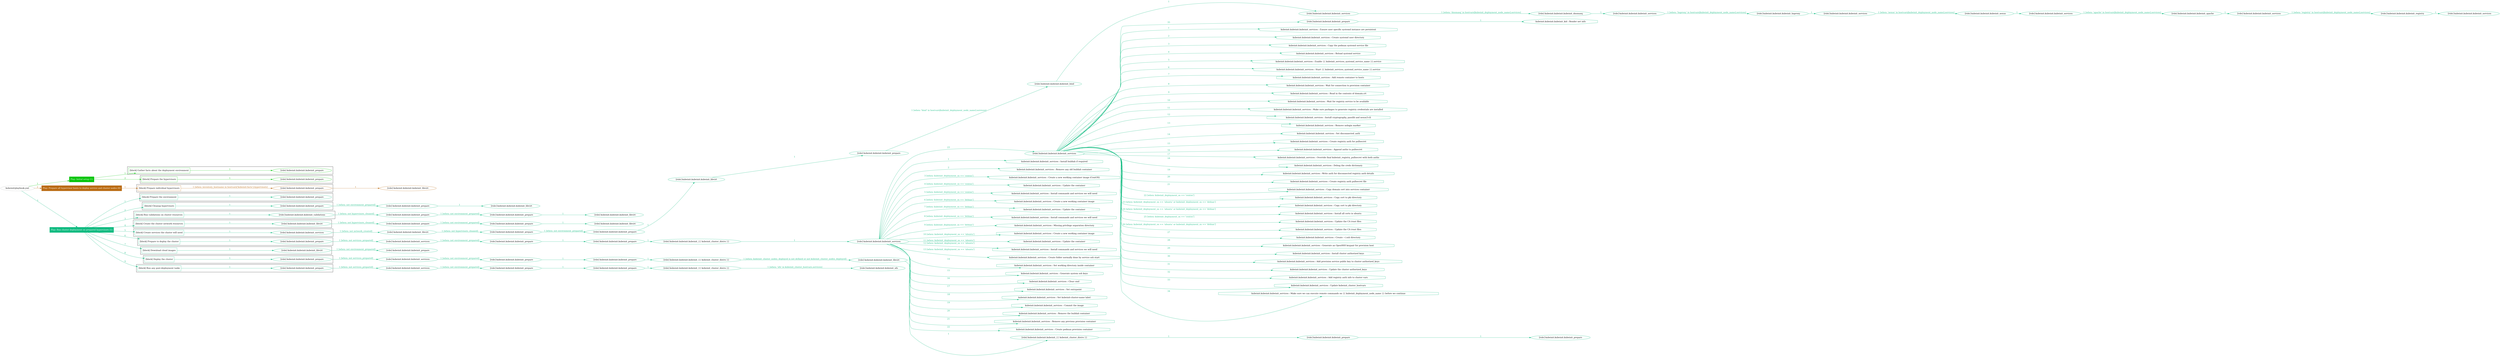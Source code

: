 digraph {
	graph [concentrate=true ordering=in rankdir=LR ratio=fill]
	edge [esep=5 sep=10]
	"kubeinit/playbook.yml" [id=root_node style=dotted]
	play_a59bebb4 [label="Play: Initial setup (1)" color="#07c50c" fontcolor="#ffffff" id=play_a59bebb4 shape=box style=filled tooltip=localhost]
	"kubeinit/playbook.yml" -> play_a59bebb4 [label="1 " color="#07c50c" fontcolor="#07c50c" id=edge_2de8a8ce labeltooltip="1 " tooltip="1 "]
	subgraph "kubeinit.kubeinit.kubeinit_prepare" {
		role_830aaeba [label="[role] kubeinit.kubeinit.kubeinit_prepare" color="#07c50c" id=role_830aaeba tooltip="kubeinit.kubeinit.kubeinit_prepare"]
	}
	subgraph "kubeinit.kubeinit.kubeinit_prepare" {
		role_29ce15c1 [label="[role] kubeinit.kubeinit.kubeinit_prepare" color="#07c50c" id=role_29ce15c1 tooltip="kubeinit.kubeinit.kubeinit_prepare"]
	}
	subgraph "Play: Initial setup (1)" {
		play_a59bebb4 -> block_a47db13d [label=1 color="#07c50c" fontcolor="#07c50c" id=edge_c7afce13 labeltooltip=1 tooltip=1]
		subgraph cluster_block_a47db13d {
			block_a47db13d [label="[block] Gather facts about the deployment environment" color="#07c50c" id=block_a47db13d labeltooltip="Gather facts about the deployment environment" shape=box tooltip="Gather facts about the deployment environment"]
			block_a47db13d -> role_830aaeba [label="1 " color="#07c50c" fontcolor="#07c50c" id=edge_3c86131b labeltooltip="1 " tooltip="1 "]
		}
		play_a59bebb4 -> block_abfe9936 [label=2 color="#07c50c" fontcolor="#07c50c" id=edge_a002c650 labeltooltip=2 tooltip=2]
		subgraph cluster_block_abfe9936 {
			block_abfe9936 [label="[block] Prepare the hypervisors" color="#07c50c" id=block_abfe9936 labeltooltip="Prepare the hypervisors" shape=box tooltip="Prepare the hypervisors"]
			block_abfe9936 -> role_29ce15c1 [label="1 " color="#07c50c" fontcolor="#07c50c" id=edge_69b99236 labeltooltip="1 " tooltip="1 "]
		}
	}
	play_9444ab09 [label="Play: Prepare all hypervisor hosts to deploy service and cluster nodes (0)" color="#ba6b12" fontcolor="#ffffff" id=play_9444ab09 shape=box style=filled tooltip="Play: Prepare all hypervisor hosts to deploy service and cluster nodes (0)"]
	"kubeinit/playbook.yml" -> play_9444ab09 [label="2 " color="#ba6b12" fontcolor="#ba6b12" id=edge_e4197127 labeltooltip="2 " tooltip="2 "]
	subgraph "kubeinit.kubeinit.kubeinit_libvirt" {
		role_a184e438 [label="[role] kubeinit.kubeinit.kubeinit_libvirt" color="#ba6b12" id=role_a184e438 tooltip="kubeinit.kubeinit.kubeinit_libvirt"]
	}
	subgraph "kubeinit.kubeinit.kubeinit_prepare" {
		role_0c5ae61e [label="[role] kubeinit.kubeinit.kubeinit_prepare" color="#ba6b12" id=role_0c5ae61e tooltip="kubeinit.kubeinit.kubeinit_prepare"]
		role_0c5ae61e -> role_a184e438 [label="1 " color="#ba6b12" fontcolor="#ba6b12" id=edge_cd806e3d labeltooltip="1 " tooltip="1 "]
	}
	subgraph "Play: Prepare all hypervisor hosts to deploy service and cluster nodes (0)" {
		play_9444ab09 -> block_abdb4adb [label=1 color="#ba6b12" fontcolor="#ba6b12" id=edge_0b97c114 labeltooltip=1 tooltip=1]
		subgraph cluster_block_abdb4adb {
			block_abdb4adb [label="[block] Prepare individual hypervisors" color="#ba6b12" id=block_abdb4adb labeltooltip="Prepare individual hypervisors" shape=box tooltip="Prepare individual hypervisors"]
			block_abdb4adb -> role_0c5ae61e [label="1 [when: inventory_hostname in hostvars['kubeinit-facts'].hypervisors]" color="#ba6b12" fontcolor="#ba6b12" id=edge_aa38c679 labeltooltip="1 [when: inventory_hostname in hostvars['kubeinit-facts'].hypervisors]" tooltip="1 [when: inventory_hostname in hostvars['kubeinit-facts'].hypervisors]"]
		}
	}
	play_dec5a1f9 [label="Play: Run cluster deployment on prepared hypervisors (1)" color="#11bb81" fontcolor="#ffffff" id=play_dec5a1f9 shape=box style=filled tooltip=localhost]
	"kubeinit/playbook.yml" -> play_dec5a1f9 [label="3 " color="#11bb81" fontcolor="#11bb81" id=edge_ca3e29b4 labeltooltip="3 " tooltip="3 "]
	subgraph "kubeinit.kubeinit.kubeinit_prepare" {
		role_308ebea6 [label="[role] kubeinit.kubeinit.kubeinit_prepare" color="#11bb81" id=role_308ebea6 tooltip="kubeinit.kubeinit.kubeinit_prepare"]
	}
	subgraph "kubeinit.kubeinit.kubeinit_libvirt" {
		role_b1b3fb7c [label="[role] kubeinit.kubeinit.kubeinit_libvirt" color="#11bb81" id=role_b1b3fb7c tooltip="kubeinit.kubeinit.kubeinit_libvirt"]
	}
	subgraph "kubeinit.kubeinit.kubeinit_prepare" {
		role_05628f9b [label="[role] kubeinit.kubeinit.kubeinit_prepare" color="#11bb81" id=role_05628f9b tooltip="kubeinit.kubeinit.kubeinit_prepare"]
		role_05628f9b -> role_b1b3fb7c [label="1 " color="#11bb81" fontcolor="#11bb81" id=edge_73400913 labeltooltip="1 " tooltip="1 "]
	}
	subgraph "kubeinit.kubeinit.kubeinit_prepare" {
		role_4befc370 [label="[role] kubeinit.kubeinit.kubeinit_prepare" color="#11bb81" id=role_4befc370 tooltip="kubeinit.kubeinit.kubeinit_prepare"]
		role_4befc370 -> role_05628f9b [label="1 [when: not environment_prepared]" color="#11bb81" fontcolor="#11bb81" id=edge_b92d9faa labeltooltip="1 [when: not environment_prepared]" tooltip="1 [when: not environment_prepared]"]
	}
	subgraph "kubeinit.kubeinit.kubeinit_libvirt" {
		role_6af20d0b [label="[role] kubeinit.kubeinit.kubeinit_libvirt" color="#11bb81" id=role_6af20d0b tooltip="kubeinit.kubeinit.kubeinit_libvirt"]
	}
	subgraph "kubeinit.kubeinit.kubeinit_prepare" {
		role_d8488590 [label="[role] kubeinit.kubeinit.kubeinit_prepare" color="#11bb81" id=role_d8488590 tooltip="kubeinit.kubeinit.kubeinit_prepare"]
		role_d8488590 -> role_6af20d0b [label="1 " color="#11bb81" fontcolor="#11bb81" id=edge_56eb27a1 labeltooltip="1 " tooltip="1 "]
	}
	subgraph "kubeinit.kubeinit.kubeinit_prepare" {
		role_212437fa [label="[role] kubeinit.kubeinit.kubeinit_prepare" color="#11bb81" id=role_212437fa tooltip="kubeinit.kubeinit.kubeinit_prepare"]
		role_212437fa -> role_d8488590 [label="1 [when: not environment_prepared]" color="#11bb81" fontcolor="#11bb81" id=edge_479a2b3e labeltooltip="1 [when: not environment_prepared]" tooltip="1 [when: not environment_prepared]"]
	}
	subgraph "kubeinit.kubeinit.kubeinit_validations" {
		role_147b2eb0 [label="[role] kubeinit.kubeinit.kubeinit_validations" color="#11bb81" id=role_147b2eb0 tooltip="kubeinit.kubeinit.kubeinit_validations"]
		role_147b2eb0 -> role_212437fa [label="1 [when: not hypervisors_cleaned]" color="#11bb81" fontcolor="#11bb81" id=edge_5b3d349d labeltooltip="1 [when: not hypervisors_cleaned]" tooltip="1 [when: not hypervisors_cleaned]"]
	}
	subgraph "kubeinit.kubeinit.kubeinit_libvirt" {
		role_f33dcb13 [label="[role] kubeinit.kubeinit.kubeinit_libvirt" color="#11bb81" id=role_f33dcb13 tooltip="kubeinit.kubeinit.kubeinit_libvirt"]
	}
	subgraph "kubeinit.kubeinit.kubeinit_prepare" {
		role_790997bf [label="[role] kubeinit.kubeinit.kubeinit_prepare" color="#11bb81" id=role_790997bf tooltip="kubeinit.kubeinit.kubeinit_prepare"]
		role_790997bf -> role_f33dcb13 [label="1 " color="#11bb81" fontcolor="#11bb81" id=edge_bb42175e labeltooltip="1 " tooltip="1 "]
	}
	subgraph "kubeinit.kubeinit.kubeinit_prepare" {
		role_01a29799 [label="[role] kubeinit.kubeinit.kubeinit_prepare" color="#11bb81" id=role_01a29799 tooltip="kubeinit.kubeinit.kubeinit_prepare"]
		role_01a29799 -> role_790997bf [label="1 [when: not environment_prepared]" color="#11bb81" fontcolor="#11bb81" id=edge_37e597c7 labeltooltip="1 [when: not environment_prepared]" tooltip="1 [when: not environment_prepared]"]
	}
	subgraph "kubeinit.kubeinit.kubeinit_libvirt" {
		role_99bf48fa [label="[role] kubeinit.kubeinit.kubeinit_libvirt" color="#11bb81" id=role_99bf48fa tooltip="kubeinit.kubeinit.kubeinit_libvirt"]
		role_99bf48fa -> role_01a29799 [label="1 [when: not hypervisors_cleaned]" color="#11bb81" fontcolor="#11bb81" id=edge_44431374 labeltooltip="1 [when: not hypervisors_cleaned]" tooltip="1 [when: not hypervisors_cleaned]"]
	}
	subgraph "kubeinit.kubeinit.kubeinit_services" {
		role_4351f899 [label="[role] kubeinit.kubeinit.kubeinit_services" color="#11bb81" id=role_4351f899 tooltip="kubeinit.kubeinit.kubeinit_services"]
	}
	subgraph "kubeinit.kubeinit.kubeinit_registry" {
		role_5e58440b [label="[role] kubeinit.kubeinit.kubeinit_registry" color="#11bb81" id=role_5e58440b tooltip="kubeinit.kubeinit.kubeinit_registry"]
		role_5e58440b -> role_4351f899 [label="1 " color="#11bb81" fontcolor="#11bb81" id=edge_26aad31c labeltooltip="1 " tooltip="1 "]
	}
	subgraph "kubeinit.kubeinit.kubeinit_services" {
		role_149a7658 [label="[role] kubeinit.kubeinit.kubeinit_services" color="#11bb81" id=role_149a7658 tooltip="kubeinit.kubeinit.kubeinit_services"]
		role_149a7658 -> role_5e58440b [label="1 [when: 'registry' in hostvars[kubeinit_deployment_node_name].services]" color="#11bb81" fontcolor="#11bb81" id=edge_c5818567 labeltooltip="1 [when: 'registry' in hostvars[kubeinit_deployment_node_name].services]" tooltip="1 [when: 'registry' in hostvars[kubeinit_deployment_node_name].services]"]
	}
	subgraph "kubeinit.kubeinit.kubeinit_apache" {
		role_35438cbe [label="[role] kubeinit.kubeinit.kubeinit_apache" color="#11bb81" id=role_35438cbe tooltip="kubeinit.kubeinit.kubeinit_apache"]
		role_35438cbe -> role_149a7658 [label="1 " color="#11bb81" fontcolor="#11bb81" id=edge_1224762e labeltooltip="1 " tooltip="1 "]
	}
	subgraph "kubeinit.kubeinit.kubeinit_services" {
		role_53789a87 [label="[role] kubeinit.kubeinit.kubeinit_services" color="#11bb81" id=role_53789a87 tooltip="kubeinit.kubeinit.kubeinit_services"]
		role_53789a87 -> role_35438cbe [label="1 [when: 'apache' in hostvars[kubeinit_deployment_node_name].services]" color="#11bb81" fontcolor="#11bb81" id=edge_1810a8aa labeltooltip="1 [when: 'apache' in hostvars[kubeinit_deployment_node_name].services]" tooltip="1 [when: 'apache' in hostvars[kubeinit_deployment_node_name].services]"]
	}
	subgraph "kubeinit.kubeinit.kubeinit_nexus" {
		role_37ed6e78 [label="[role] kubeinit.kubeinit.kubeinit_nexus" color="#11bb81" id=role_37ed6e78 tooltip="kubeinit.kubeinit.kubeinit_nexus"]
		role_37ed6e78 -> role_53789a87 [label="1 " color="#11bb81" fontcolor="#11bb81" id=edge_5be39572 labeltooltip="1 " tooltip="1 "]
	}
	subgraph "kubeinit.kubeinit.kubeinit_services" {
		role_ef02995b [label="[role] kubeinit.kubeinit.kubeinit_services" color="#11bb81" id=role_ef02995b tooltip="kubeinit.kubeinit.kubeinit_services"]
		role_ef02995b -> role_37ed6e78 [label="1 [when: 'nexus' in hostvars[kubeinit_deployment_node_name].services]" color="#11bb81" fontcolor="#11bb81" id=edge_576ba790 labeltooltip="1 [when: 'nexus' in hostvars[kubeinit_deployment_node_name].services]" tooltip="1 [when: 'nexus' in hostvars[kubeinit_deployment_node_name].services]"]
	}
	subgraph "kubeinit.kubeinit.kubeinit_haproxy" {
		role_28cfce5d [label="[role] kubeinit.kubeinit.kubeinit_haproxy" color="#11bb81" id=role_28cfce5d tooltip="kubeinit.kubeinit.kubeinit_haproxy"]
		role_28cfce5d -> role_ef02995b [label="1 " color="#11bb81" fontcolor="#11bb81" id=edge_d99ba060 labeltooltip="1 " tooltip="1 "]
	}
	subgraph "kubeinit.kubeinit.kubeinit_services" {
		role_9762b53d [label="[role] kubeinit.kubeinit.kubeinit_services" color="#11bb81" id=role_9762b53d tooltip="kubeinit.kubeinit.kubeinit_services"]
		role_9762b53d -> role_28cfce5d [label="1 [when: 'haproxy' in hostvars[kubeinit_deployment_node_name].services]" color="#11bb81" fontcolor="#11bb81" id=edge_3ddf4579 labeltooltip="1 [when: 'haproxy' in hostvars[kubeinit_deployment_node_name].services]" tooltip="1 [when: 'haproxy' in hostvars[kubeinit_deployment_node_name].services]"]
	}
	subgraph "kubeinit.kubeinit.kubeinit_dnsmasq" {
		role_ce7c7484 [label="[role] kubeinit.kubeinit.kubeinit_dnsmasq" color="#11bb81" id=role_ce7c7484 tooltip="kubeinit.kubeinit.kubeinit_dnsmasq"]
		role_ce7c7484 -> role_9762b53d [label="1 " color="#11bb81" fontcolor="#11bb81" id=edge_4e411b5c labeltooltip="1 " tooltip="1 "]
	}
	subgraph "kubeinit.kubeinit.kubeinit_services" {
		role_75b0fdac [label="[role] kubeinit.kubeinit.kubeinit_services" color="#11bb81" id=role_75b0fdac tooltip="kubeinit.kubeinit.kubeinit_services"]
		role_75b0fdac -> role_ce7c7484 [label="1 [when: 'dnsmasq' in hostvars[kubeinit_deployment_node_name].services]" color="#11bb81" fontcolor="#11bb81" id=edge_bf2013e5 labeltooltip="1 [when: 'dnsmasq' in hostvars[kubeinit_deployment_node_name].services]" tooltip="1 [when: 'dnsmasq' in hostvars[kubeinit_deployment_node_name].services]"]
	}
	subgraph "kubeinit.kubeinit.kubeinit_bind" {
		role_8dd12256 [label="[role] kubeinit.kubeinit.kubeinit_bind" color="#11bb81" id=role_8dd12256 tooltip="kubeinit.kubeinit.kubeinit_bind"]
		role_8dd12256 -> role_75b0fdac [label="1 " color="#11bb81" fontcolor="#11bb81" id=edge_d7c44e0b labeltooltip="1 " tooltip="1 "]
	}
	subgraph "kubeinit.kubeinit.kubeinit_prepare" {
		role_bf98ecaa [label="[role] kubeinit.kubeinit.kubeinit_prepare" color="#11bb81" id=role_bf98ecaa tooltip="kubeinit.kubeinit.kubeinit_prepare"]
		role_bf98ecaa -> role_8dd12256 [label="1 [when: 'bind' in hostvars[kubeinit_deployment_node_name].services]" color="#11bb81" fontcolor="#11bb81" id=edge_e3f7226a labeltooltip="1 [when: 'bind' in hostvars[kubeinit_deployment_node_name].services]" tooltip="1 [when: 'bind' in hostvars[kubeinit_deployment_node_name].services]"]
	}
	subgraph "kubeinit.kubeinit.kubeinit_libvirt" {
		role_cfe3ad47 [label="[role] kubeinit.kubeinit.kubeinit_libvirt" color="#11bb81" id=role_cfe3ad47 tooltip="kubeinit.kubeinit.kubeinit_libvirt"]
		role_cfe3ad47 -> role_bf98ecaa [label="1 " color="#11bb81" fontcolor="#11bb81" id=edge_91a58cdd labeltooltip="1 " tooltip="1 "]
	}
	subgraph "kubeinit.kubeinit.kubeinit_prepare" {
		role_cdb01255 [label="[role] kubeinit.kubeinit.kubeinit_prepare" color="#11bb81" id=role_cdb01255 tooltip="kubeinit.kubeinit.kubeinit_prepare"]
		role_cdb01255 -> role_cfe3ad47 [label="1 " color="#11bb81" fontcolor="#11bb81" id=edge_b298bbd0 labeltooltip="1 " tooltip="1 "]
	}
	subgraph "kubeinit.kubeinit.kubeinit_prepare" {
		role_86f127e7 [label="[role] kubeinit.kubeinit.kubeinit_prepare" color="#11bb81" id=role_86f127e7 tooltip="kubeinit.kubeinit.kubeinit_prepare"]
		role_86f127e7 -> role_cdb01255 [label="1 [when: not environment_prepared]" color="#11bb81" fontcolor="#11bb81" id=edge_7c7487db labeltooltip="1 [when: not environment_prepared]" tooltip="1 [when: not environment_prepared]"]
	}
	subgraph "kubeinit.kubeinit.kubeinit_libvirt" {
		role_adbe4217 [label="[role] kubeinit.kubeinit.kubeinit_libvirt" color="#11bb81" id=role_adbe4217 tooltip="kubeinit.kubeinit.kubeinit_libvirt"]
		role_adbe4217 -> role_86f127e7 [label="1 [when: not hypervisors_cleaned]" color="#11bb81" fontcolor="#11bb81" id=edge_b83f1933 labeltooltip="1 [when: not hypervisors_cleaned]" tooltip="1 [when: not hypervisors_cleaned]"]
	}
	subgraph "kubeinit.kubeinit.kubeinit_services" {
		role_80101d2f [label="[role] kubeinit.kubeinit.kubeinit_services" color="#11bb81" id=role_80101d2f tooltip="kubeinit.kubeinit.kubeinit_services"]
		role_80101d2f -> role_adbe4217 [label="1 [when: not network_created]" color="#11bb81" fontcolor="#11bb81" id=edge_97cbcf5e labeltooltip="1 [when: not network_created]" tooltip="1 [when: not network_created]"]
	}
	subgraph "kubeinit.kubeinit.kubeinit_prepare" {
		role_97dabc4f [label="[role] kubeinit.kubeinit.kubeinit_prepare" color="#11bb81" id=role_97dabc4f tooltip="kubeinit.kubeinit.kubeinit_prepare"]
		task_0e5ef208 [label="kubeinit.kubeinit.kubeinit_kid : Render net info" color="#11bb81" id=task_0e5ef208 shape=octagon tooltip="kubeinit.kubeinit.kubeinit_kid : Render net info"]
		role_97dabc4f -> task_0e5ef208 [label="1 " color="#11bb81" fontcolor="#11bb81" id=edge_7e96b4a1 labeltooltip="1 " tooltip="1 "]
	}
	subgraph "kubeinit.kubeinit.kubeinit_services" {
		role_4c28d7f6 [label="[role] kubeinit.kubeinit.kubeinit_services" color="#11bb81" id=role_4c28d7f6 tooltip="kubeinit.kubeinit.kubeinit_services"]
		task_28b93880 [label="kubeinit.kubeinit.kubeinit_services : Ensure user specific systemd instance are persistent" color="#11bb81" id=task_28b93880 shape=octagon tooltip="kubeinit.kubeinit.kubeinit_services : Ensure user specific systemd instance are persistent"]
		role_4c28d7f6 -> task_28b93880 [label="1 " color="#11bb81" fontcolor="#11bb81" id=edge_8347d42d labeltooltip="1 " tooltip="1 "]
		task_88b4d907 [label="kubeinit.kubeinit.kubeinit_services : Create systemd user directory" color="#11bb81" id=task_88b4d907 shape=octagon tooltip="kubeinit.kubeinit.kubeinit_services : Create systemd user directory"]
		role_4c28d7f6 -> task_88b4d907 [label="2 " color="#11bb81" fontcolor="#11bb81" id=edge_3e9d4da6 labeltooltip="2 " tooltip="2 "]
		task_72fde17d [label="kubeinit.kubeinit.kubeinit_services : Copy the podman systemd service file" color="#11bb81" id=task_72fde17d shape=octagon tooltip="kubeinit.kubeinit.kubeinit_services : Copy the podman systemd service file"]
		role_4c28d7f6 -> task_72fde17d [label="3 " color="#11bb81" fontcolor="#11bb81" id=edge_d9101319 labeltooltip="3 " tooltip="3 "]
		task_ca63f424 [label="kubeinit.kubeinit.kubeinit_services : Reload systemd service" color="#11bb81" id=task_ca63f424 shape=octagon tooltip="kubeinit.kubeinit.kubeinit_services : Reload systemd service"]
		role_4c28d7f6 -> task_ca63f424 [label="4 " color="#11bb81" fontcolor="#11bb81" id=edge_0368e4d3 labeltooltip="4 " tooltip="4 "]
		task_ff0d0289 [label="kubeinit.kubeinit.kubeinit_services : Enable {{ kubeinit_services_systemd_service_name }}.service" color="#11bb81" id=task_ff0d0289 shape=octagon tooltip="kubeinit.kubeinit.kubeinit_services : Enable {{ kubeinit_services_systemd_service_name }}.service"]
		role_4c28d7f6 -> task_ff0d0289 [label="5 " color="#11bb81" fontcolor="#11bb81" id=edge_99ee42bb labeltooltip="5 " tooltip="5 "]
		task_e8d588cb [label="kubeinit.kubeinit.kubeinit_services : Start {{ kubeinit_services_systemd_service_name }}.service" color="#11bb81" id=task_e8d588cb shape=octagon tooltip="kubeinit.kubeinit.kubeinit_services : Start {{ kubeinit_services_systemd_service_name }}.service"]
		role_4c28d7f6 -> task_e8d588cb [label="6 " color="#11bb81" fontcolor="#11bb81" id=edge_0d86d638 labeltooltip="6 " tooltip="6 "]
		task_a68e99af [label="kubeinit.kubeinit.kubeinit_services : Add remote container to hosts" color="#11bb81" id=task_a68e99af shape=octagon tooltip="kubeinit.kubeinit.kubeinit_services : Add remote container to hosts"]
		role_4c28d7f6 -> task_a68e99af [label="7 " color="#11bb81" fontcolor="#11bb81" id=edge_31a611fc labeltooltip="7 " tooltip="7 "]
		task_9b564c25 [label="kubeinit.kubeinit.kubeinit_services : Wait for connection to provision container" color="#11bb81" id=task_9b564c25 shape=octagon tooltip="kubeinit.kubeinit.kubeinit_services : Wait for connection to provision container"]
		role_4c28d7f6 -> task_9b564c25 [label="8 " color="#11bb81" fontcolor="#11bb81" id=edge_90b8185e labeltooltip="8 " tooltip="8 "]
		task_da5003c2 [label="kubeinit.kubeinit.kubeinit_services : Read in the contents of domain.crt" color="#11bb81" id=task_da5003c2 shape=octagon tooltip="kubeinit.kubeinit.kubeinit_services : Read in the contents of domain.crt"]
		role_4c28d7f6 -> task_da5003c2 [label="9 " color="#11bb81" fontcolor="#11bb81" id=edge_74dcbf30 labeltooltip="9 " tooltip="9 "]
		task_a8d19023 [label="kubeinit.kubeinit.kubeinit_services : Wait for registry service to be available" color="#11bb81" id=task_a8d19023 shape=octagon tooltip="kubeinit.kubeinit.kubeinit_services : Wait for registry service to be available"]
		role_4c28d7f6 -> task_a8d19023 [label="10 " color="#11bb81" fontcolor="#11bb81" id=edge_68db396e labeltooltip="10 " tooltip="10 "]
		task_88dc0cef [label="kubeinit.kubeinit.kubeinit_services : Make sure packages to generate registry credentials are installed" color="#11bb81" id=task_88dc0cef shape=octagon tooltip="kubeinit.kubeinit.kubeinit_services : Make sure packages to generate registry credentials are installed"]
		role_4c28d7f6 -> task_88dc0cef [label="11 " color="#11bb81" fontcolor="#11bb81" id=edge_e73ea79e labeltooltip="11 " tooltip="11 "]
		task_fb3f9876 [label="kubeinit.kubeinit.kubeinit_services : Install cryptography, passlib and nexus3-cli" color="#11bb81" id=task_fb3f9876 shape=octagon tooltip="kubeinit.kubeinit.kubeinit_services : Install cryptography, passlib and nexus3-cli"]
		role_4c28d7f6 -> task_fb3f9876 [label="12 " color="#11bb81" fontcolor="#11bb81" id=edge_43143b87 labeltooltip="12 " tooltip="12 "]
		task_901ceca9 [label="kubeinit.kubeinit.kubeinit_services : Remove nologin marker" color="#11bb81" id=task_901ceca9 shape=octagon tooltip="kubeinit.kubeinit.kubeinit_services : Remove nologin marker"]
		role_4c28d7f6 -> task_901ceca9 [label="13 " color="#11bb81" fontcolor="#11bb81" id=edge_ca959752 labeltooltip="13 " tooltip="13 "]
		task_fa05bbfe [label="kubeinit.kubeinit.kubeinit_services : Set disconnected_auth" color="#11bb81" id=task_fa05bbfe shape=octagon tooltip="kubeinit.kubeinit.kubeinit_services : Set disconnected_auth"]
		role_4c28d7f6 -> task_fa05bbfe [label="14 " color="#11bb81" fontcolor="#11bb81" id=edge_de223e49 labeltooltip="14 " tooltip="14 "]
		task_11de24f0 [label="kubeinit.kubeinit.kubeinit_services : Create registry auth for pullsecret" color="#11bb81" id=task_11de24f0 shape=octagon tooltip="kubeinit.kubeinit.kubeinit_services : Create registry auth for pullsecret"]
		role_4c28d7f6 -> task_11de24f0 [label="15 " color="#11bb81" fontcolor="#11bb81" id=edge_4acd9503 labeltooltip="15 " tooltip="15 "]
		task_35d7deb8 [label="kubeinit.kubeinit.kubeinit_services : Append auths to pullsecret" color="#11bb81" id=task_35d7deb8 shape=octagon tooltip="kubeinit.kubeinit.kubeinit_services : Append auths to pullsecret"]
		role_4c28d7f6 -> task_35d7deb8 [label="16 " color="#11bb81" fontcolor="#11bb81" id=edge_37340750 labeltooltip="16 " tooltip="16 "]
		task_46d5e525 [label="kubeinit.kubeinit.kubeinit_services : Override final kubeinit_registry_pullsecret with both auths" color="#11bb81" id=task_46d5e525 shape=octagon tooltip="kubeinit.kubeinit.kubeinit_services : Override final kubeinit_registry_pullsecret with both auths"]
		role_4c28d7f6 -> task_46d5e525 [label="17 " color="#11bb81" fontcolor="#11bb81" id=edge_f0382d1f labeltooltip="17 " tooltip="17 "]
		task_2aea71c9 [label="kubeinit.kubeinit.kubeinit_services : Debug the creds dictionary" color="#11bb81" id=task_2aea71c9 shape=octagon tooltip="kubeinit.kubeinit.kubeinit_services : Debug the creds dictionary"]
		role_4c28d7f6 -> task_2aea71c9 [label="18 " color="#11bb81" fontcolor="#11bb81" id=edge_9069924c labeltooltip="18 " tooltip="18 "]
		task_f9bf1ad5 [label="kubeinit.kubeinit.kubeinit_services : Write auth for disconnected registry auth details" color="#11bb81" id=task_f9bf1ad5 shape=octagon tooltip="kubeinit.kubeinit.kubeinit_services : Write auth for disconnected registry auth details"]
		role_4c28d7f6 -> task_f9bf1ad5 [label="19 " color="#11bb81" fontcolor="#11bb81" id=edge_8cc0899a labeltooltip="19 " tooltip="19 "]
		task_908f0a53 [label="kubeinit.kubeinit.kubeinit_services : Create registry auth pullsecret file" color="#11bb81" id=task_908f0a53 shape=octagon tooltip="kubeinit.kubeinit.kubeinit_services : Create registry auth pullsecret file"]
		role_4c28d7f6 -> task_908f0a53 [label="20 " color="#11bb81" fontcolor="#11bb81" id=edge_5dbce0c1 labeltooltip="20 " tooltip="20 "]
		task_82457268 [label="kubeinit.kubeinit.kubeinit_services : Copy domain cert into services container" color="#11bb81" id=task_82457268 shape=octagon tooltip="kubeinit.kubeinit.kubeinit_services : Copy domain cert into services container"]
		role_4c28d7f6 -> task_82457268 [label="21 " color="#11bb81" fontcolor="#11bb81" id=edge_5d60d791 labeltooltip="21 " tooltip="21 "]
		task_ce6a09df [label="kubeinit.kubeinit.kubeinit_services : Copy cert to pki directory" color="#11bb81" id=task_ce6a09df shape=octagon tooltip="kubeinit.kubeinit.kubeinit_services : Copy cert to pki directory"]
		role_4c28d7f6 -> task_ce6a09df [label="22 [when: kubeinit_deployment_os == 'centos']" color="#11bb81" fontcolor="#11bb81" id=edge_88096c3d labeltooltip="22 [when: kubeinit_deployment_os == 'centos']" tooltip="22 [when: kubeinit_deployment_os == 'centos']"]
		task_52176d05 [label="kubeinit.kubeinit.kubeinit_services : Copy cert to pki directory" color="#11bb81" id=task_52176d05 shape=octagon tooltip="kubeinit.kubeinit.kubeinit_services : Copy cert to pki directory"]
		role_4c28d7f6 -> task_52176d05 [label="23 [when: kubeinit_deployment_os == 'ubuntu' or kubeinit_deployment_os == 'debian']" color="#11bb81" fontcolor="#11bb81" id=edge_9dd753f9 labeltooltip="23 [when: kubeinit_deployment_os == 'ubuntu' or kubeinit_deployment_os == 'debian']" tooltip="23 [when: kubeinit_deployment_os == 'ubuntu' or kubeinit_deployment_os == 'debian']"]
		task_24503bba [label="kubeinit.kubeinit.kubeinit_services : Install all certs in ubuntu" color="#11bb81" id=task_24503bba shape=octagon tooltip="kubeinit.kubeinit.kubeinit_services : Install all certs in ubuntu"]
		role_4c28d7f6 -> task_24503bba [label="24 [when: kubeinit_deployment_os == 'ubuntu' or kubeinit_deployment_os == 'debian']" color="#11bb81" fontcolor="#11bb81" id=edge_d9a03f11 labeltooltip="24 [when: kubeinit_deployment_os == 'ubuntu' or kubeinit_deployment_os == 'debian']" tooltip="24 [when: kubeinit_deployment_os == 'ubuntu' or kubeinit_deployment_os == 'debian']"]
		task_d327c1de [label="kubeinit.kubeinit.kubeinit_services : Update the CA trust files" color="#11bb81" id=task_d327c1de shape=octagon tooltip="kubeinit.kubeinit.kubeinit_services : Update the CA trust files"]
		role_4c28d7f6 -> task_d327c1de [label="25 [when: kubeinit_deployment_os == 'centos']" color="#11bb81" fontcolor="#11bb81" id=edge_dd6d5631 labeltooltip="25 [when: kubeinit_deployment_os == 'centos']" tooltip="25 [when: kubeinit_deployment_os == 'centos']"]
		task_17da5d01 [label="kubeinit.kubeinit.kubeinit_services : Update the CA trust files" color="#11bb81" id=task_17da5d01 shape=octagon tooltip="kubeinit.kubeinit.kubeinit_services : Update the CA trust files"]
		role_4c28d7f6 -> task_17da5d01 [label="26 [when: kubeinit_deployment_os == 'ubuntu' or kubeinit_deployment_os == 'debian']" color="#11bb81" fontcolor="#11bb81" id=edge_5fad3a4b labeltooltip="26 [when: kubeinit_deployment_os == 'ubuntu' or kubeinit_deployment_os == 'debian']" tooltip="26 [when: kubeinit_deployment_os == 'ubuntu' or kubeinit_deployment_os == 'debian']"]
		task_d5543f69 [label="kubeinit.kubeinit.kubeinit_services : Create ~/.ssh directory" color="#11bb81" id=task_d5543f69 shape=octagon tooltip="kubeinit.kubeinit.kubeinit_services : Create ~/.ssh directory"]
		role_4c28d7f6 -> task_d5543f69 [label="27 " color="#11bb81" fontcolor="#11bb81" id=edge_d64c0406 labeltooltip="27 " tooltip="27 "]
		task_f0e4cdde [label="kubeinit.kubeinit.kubeinit_services : Generate an OpenSSH keypair for provision host" color="#11bb81" id=task_f0e4cdde shape=octagon tooltip="kubeinit.kubeinit.kubeinit_services : Generate an OpenSSH keypair for provision host"]
		role_4c28d7f6 -> task_f0e4cdde [label="28 " color="#11bb81" fontcolor="#11bb81" id=edge_177e0a23 labeltooltip="28 " tooltip="28 "]
		task_6e975122 [label="kubeinit.kubeinit.kubeinit_services : Install cluster authorized keys" color="#11bb81" id=task_6e975122 shape=octagon tooltip="kubeinit.kubeinit.kubeinit_services : Install cluster authorized keys"]
		role_4c28d7f6 -> task_6e975122 [label="29 " color="#11bb81" fontcolor="#11bb81" id=edge_6c0c39c9 labeltooltip="29 " tooltip="29 "]
		task_5bfe5f92 [label="kubeinit.kubeinit.kubeinit_services : Add provision service public key to cluster authorized_keys" color="#11bb81" id=task_5bfe5f92 shape=octagon tooltip="kubeinit.kubeinit.kubeinit_services : Add provision service public key to cluster authorized_keys"]
		role_4c28d7f6 -> task_5bfe5f92 [label="30 " color="#11bb81" fontcolor="#11bb81" id=edge_db409af9 labeltooltip="30 " tooltip="30 "]
		task_79423991 [label="kubeinit.kubeinit.kubeinit_services : Update the cluster authorized_keys" color="#11bb81" id=task_79423991 shape=octagon tooltip="kubeinit.kubeinit.kubeinit_services : Update the cluster authorized_keys"]
		role_4c28d7f6 -> task_79423991 [label="31 " color="#11bb81" fontcolor="#11bb81" id=edge_80bc6356 labeltooltip="31 " tooltip="31 "]
		task_0899619e [label="kubeinit.kubeinit.kubeinit_services : Add registry auth info to cluster vars" color="#11bb81" id=task_0899619e shape=octagon tooltip="kubeinit.kubeinit.kubeinit_services : Add registry auth info to cluster vars"]
		role_4c28d7f6 -> task_0899619e [label="32 " color="#11bb81" fontcolor="#11bb81" id=edge_6b0c4bd5 labeltooltip="32 " tooltip="32 "]
		task_a4b51f04 [label="kubeinit.kubeinit.kubeinit_services : Update kubeinit_cluster_hostvars" color="#11bb81" id=task_a4b51f04 shape=octagon tooltip="kubeinit.kubeinit.kubeinit_services : Update kubeinit_cluster_hostvars"]
		role_4c28d7f6 -> task_a4b51f04 [label="33 " color="#11bb81" fontcolor="#11bb81" id=edge_e6098f6e labeltooltip="33 " tooltip="33 "]
		task_3800d88e [label="kubeinit.kubeinit.kubeinit_services : Make sure we can execute remote commands on {{ kubeinit_deployment_node_name }} before we continue" color="#11bb81" id=task_3800d88e shape=octagon tooltip="kubeinit.kubeinit.kubeinit_services : Make sure we can execute remote commands on {{ kubeinit_deployment_node_name }} before we continue"]
		role_4c28d7f6 -> task_3800d88e [label="34 " color="#11bb81" fontcolor="#11bb81" id=edge_afce16f6 labeltooltip="34 " tooltip="34 "]
		role_4c28d7f6 -> role_97dabc4f [label="35 " color="#11bb81" fontcolor="#11bb81" id=edge_9ee6c47c labeltooltip="35 " tooltip="35 "]
	}
	subgraph "kubeinit.kubeinit.kubeinit_services" {
		role_c4dc093d [label="[role] kubeinit.kubeinit.kubeinit_services" color="#11bb81" id=role_c4dc093d tooltip="kubeinit.kubeinit.kubeinit_services"]
		task_d81edc03 [label="kubeinit.kubeinit.kubeinit_services : Install buildah if required" color="#11bb81" id=task_d81edc03 shape=octagon tooltip="kubeinit.kubeinit.kubeinit_services : Install buildah if required"]
		role_c4dc093d -> task_d81edc03 [label="1 " color="#11bb81" fontcolor="#11bb81" id=edge_b9704674 labeltooltip="1 " tooltip="1 "]
		task_3b5a0ed5 [label="kubeinit.kubeinit.kubeinit_services : Remove any old buildah container" color="#11bb81" id=task_3b5a0ed5 shape=octagon tooltip="kubeinit.kubeinit.kubeinit_services : Remove any old buildah container"]
		role_c4dc093d -> task_3b5a0ed5 [label="2 " color="#11bb81" fontcolor="#11bb81" id=edge_212bdd14 labeltooltip="2 " tooltip="2 "]
		task_1c0e08e2 [label="kubeinit.kubeinit.kubeinit_services : Create a new working container image (CentOS)" color="#11bb81" id=task_1c0e08e2 shape=octagon tooltip="kubeinit.kubeinit.kubeinit_services : Create a new working container image (CentOS)"]
		role_c4dc093d -> task_1c0e08e2 [label="3 [when: kubeinit_deployment_os == 'centos']" color="#11bb81" fontcolor="#11bb81" id=edge_1911ea1f labeltooltip="3 [when: kubeinit_deployment_os == 'centos']" tooltip="3 [when: kubeinit_deployment_os == 'centos']"]
		task_e80be554 [label="kubeinit.kubeinit.kubeinit_services : Update the container" color="#11bb81" id=task_e80be554 shape=octagon tooltip="kubeinit.kubeinit.kubeinit_services : Update the container"]
		role_c4dc093d -> task_e80be554 [label="4 [when: kubeinit_deployment_os == 'centos']" color="#11bb81" fontcolor="#11bb81" id=edge_8cb52e62 labeltooltip="4 [when: kubeinit_deployment_os == 'centos']" tooltip="4 [when: kubeinit_deployment_os == 'centos']"]
		task_ae812595 [label="kubeinit.kubeinit.kubeinit_services : Install commands and services we will need" color="#11bb81" id=task_ae812595 shape=octagon tooltip="kubeinit.kubeinit.kubeinit_services : Install commands and services we will need"]
		role_c4dc093d -> task_ae812595 [label="5 [when: kubeinit_deployment_os == 'centos']" color="#11bb81" fontcolor="#11bb81" id=edge_26bbc8e1 labeltooltip="5 [when: kubeinit_deployment_os == 'centos']" tooltip="5 [when: kubeinit_deployment_os == 'centos']"]
		task_b8782133 [label="kubeinit.kubeinit.kubeinit_services : Create a new working container image" color="#11bb81" id=task_b8782133 shape=octagon tooltip="kubeinit.kubeinit.kubeinit_services : Create a new working container image"]
		role_c4dc093d -> task_b8782133 [label="6 [when: kubeinit_deployment_os == 'debian']" color="#11bb81" fontcolor="#11bb81" id=edge_7bb06de6 labeltooltip="6 [when: kubeinit_deployment_os == 'debian']" tooltip="6 [when: kubeinit_deployment_os == 'debian']"]
		task_1b836b53 [label="kubeinit.kubeinit.kubeinit_services : Update the container" color="#11bb81" id=task_1b836b53 shape=octagon tooltip="kubeinit.kubeinit.kubeinit_services : Update the container"]
		role_c4dc093d -> task_1b836b53 [label="7 [when: kubeinit_deployment_os == 'debian']" color="#11bb81" fontcolor="#11bb81" id=edge_04d9afe6 labeltooltip="7 [when: kubeinit_deployment_os == 'debian']" tooltip="7 [when: kubeinit_deployment_os == 'debian']"]
		task_3d06e9db [label="kubeinit.kubeinit.kubeinit_services : Install commands and services we will need" color="#11bb81" id=task_3d06e9db shape=octagon tooltip="kubeinit.kubeinit.kubeinit_services : Install commands and services we will need"]
		role_c4dc093d -> task_3d06e9db [label="8 [when: kubeinit_deployment_os == 'debian']" color="#11bb81" fontcolor="#11bb81" id=edge_c8d480bf labeltooltip="8 [when: kubeinit_deployment_os == 'debian']" tooltip="8 [when: kubeinit_deployment_os == 'debian']"]
		task_589bef35 [label="kubeinit.kubeinit.kubeinit_services : Missing privilege separation directory" color="#11bb81" id=task_589bef35 shape=octagon tooltip="kubeinit.kubeinit.kubeinit_services : Missing privilege separation directory"]
		role_c4dc093d -> task_589bef35 [label="9 [when: kubeinit_deployment_os == 'debian']" color="#11bb81" fontcolor="#11bb81" id=edge_7ff4f400 labeltooltip="9 [when: kubeinit_deployment_os == 'debian']" tooltip="9 [when: kubeinit_deployment_os == 'debian']"]
		task_a5f32545 [label="kubeinit.kubeinit.kubeinit_services : Create a new working container image" color="#11bb81" id=task_a5f32545 shape=octagon tooltip="kubeinit.kubeinit.kubeinit_services : Create a new working container image"]
		role_c4dc093d -> task_a5f32545 [label="10 [when: kubeinit_deployment_os == 'ubuntu']" color="#11bb81" fontcolor="#11bb81" id=edge_c8d8d53d labeltooltip="10 [when: kubeinit_deployment_os == 'ubuntu']" tooltip="10 [when: kubeinit_deployment_os == 'ubuntu']"]
		task_cb9a4cc5 [label="kubeinit.kubeinit.kubeinit_services : Update the container" color="#11bb81" id=task_cb9a4cc5 shape=octagon tooltip="kubeinit.kubeinit.kubeinit_services : Update the container"]
		role_c4dc093d -> task_cb9a4cc5 [label="11 [when: kubeinit_deployment_os == 'ubuntu']" color="#11bb81" fontcolor="#11bb81" id=edge_56365b74 labeltooltip="11 [when: kubeinit_deployment_os == 'ubuntu']" tooltip="11 [when: kubeinit_deployment_os == 'ubuntu']"]
		task_d36c9844 [label="kubeinit.kubeinit.kubeinit_services : Install commands and services we will need" color="#11bb81" id=task_d36c9844 shape=octagon tooltip="kubeinit.kubeinit.kubeinit_services : Install commands and services we will need"]
		role_c4dc093d -> task_d36c9844 [label="12 [when: kubeinit_deployment_os == 'ubuntu']" color="#11bb81" fontcolor="#11bb81" id=edge_aa2f9747 labeltooltip="12 [when: kubeinit_deployment_os == 'ubuntu']" tooltip="12 [when: kubeinit_deployment_os == 'ubuntu']"]
		task_1f67333e [label="kubeinit.kubeinit.kubeinit_services : Create folder normally done by service ssh start" color="#11bb81" id=task_1f67333e shape=octagon tooltip="kubeinit.kubeinit.kubeinit_services : Create folder normally done by service ssh start"]
		role_c4dc093d -> task_1f67333e [label="13 [when: kubeinit_deployment_os == 'ubuntu']" color="#11bb81" fontcolor="#11bb81" id=edge_60dedb1d labeltooltip="13 [when: kubeinit_deployment_os == 'ubuntu']" tooltip="13 [when: kubeinit_deployment_os == 'ubuntu']"]
		task_db819fd4 [label="kubeinit.kubeinit.kubeinit_services : Set working directory inside container" color="#11bb81" id=task_db819fd4 shape=octagon tooltip="kubeinit.kubeinit.kubeinit_services : Set working directory inside container"]
		role_c4dc093d -> task_db819fd4 [label="14 " color="#11bb81" fontcolor="#11bb81" id=edge_02ee8b1f labeltooltip="14 " tooltip="14 "]
		task_14d75a27 [label="kubeinit.kubeinit.kubeinit_services : Generate system ssh keys" color="#11bb81" id=task_14d75a27 shape=octagon tooltip="kubeinit.kubeinit.kubeinit_services : Generate system ssh keys"]
		role_c4dc093d -> task_14d75a27 [label="15 " color="#11bb81" fontcolor="#11bb81" id=edge_f555925f labeltooltip="15 " tooltip="15 "]
		task_70ed8990 [label="kubeinit.kubeinit.kubeinit_services : Clear cmd" color="#11bb81" id=task_70ed8990 shape=octagon tooltip="kubeinit.kubeinit.kubeinit_services : Clear cmd"]
		role_c4dc093d -> task_70ed8990 [label="16 " color="#11bb81" fontcolor="#11bb81" id=edge_62bc9c17 labeltooltip="16 " tooltip="16 "]
		task_ea4ba61a [label="kubeinit.kubeinit.kubeinit_services : Set entrypoint" color="#11bb81" id=task_ea4ba61a shape=octagon tooltip="kubeinit.kubeinit.kubeinit_services : Set entrypoint"]
		role_c4dc093d -> task_ea4ba61a [label="17 " color="#11bb81" fontcolor="#11bb81" id=edge_a387525d labeltooltip="17 " tooltip="17 "]
		task_4c72bce1 [label="kubeinit.kubeinit.kubeinit_services : Set kubeinit-cluster-name label" color="#11bb81" id=task_4c72bce1 shape=octagon tooltip="kubeinit.kubeinit.kubeinit_services : Set kubeinit-cluster-name label"]
		role_c4dc093d -> task_4c72bce1 [label="18 " color="#11bb81" fontcolor="#11bb81" id=edge_be9577f7 labeltooltip="18 " tooltip="18 "]
		task_9e4fb020 [label="kubeinit.kubeinit.kubeinit_services : Commit the image" color="#11bb81" id=task_9e4fb020 shape=octagon tooltip="kubeinit.kubeinit.kubeinit_services : Commit the image"]
		role_c4dc093d -> task_9e4fb020 [label="19 " color="#11bb81" fontcolor="#11bb81" id=edge_5d7a9c4a labeltooltip="19 " tooltip="19 "]
		task_ad1b6f77 [label="kubeinit.kubeinit.kubeinit_services : Remove the buildah container" color="#11bb81" id=task_ad1b6f77 shape=octagon tooltip="kubeinit.kubeinit.kubeinit_services : Remove the buildah container"]
		role_c4dc093d -> task_ad1b6f77 [label="20 " color="#11bb81" fontcolor="#11bb81" id=edge_3b4f8223 labeltooltip="20 " tooltip="20 "]
		task_2ddd0bff [label="kubeinit.kubeinit.kubeinit_services : Remove any previous provision container" color="#11bb81" id=task_2ddd0bff shape=octagon tooltip="kubeinit.kubeinit.kubeinit_services : Remove any previous provision container"]
		role_c4dc093d -> task_2ddd0bff [label="21 " color="#11bb81" fontcolor="#11bb81" id=edge_d5a2e559 labeltooltip="21 " tooltip="21 "]
		task_c3e8ed62 [label="kubeinit.kubeinit.kubeinit_services : Create podman provision container" color="#11bb81" id=task_c3e8ed62 shape=octagon tooltip="kubeinit.kubeinit.kubeinit_services : Create podman provision container"]
		role_c4dc093d -> task_c3e8ed62 [label="22 " color="#11bb81" fontcolor="#11bb81" id=edge_7dbda960 labeltooltip="22 " tooltip="22 "]
		role_c4dc093d -> role_4c28d7f6 [label="23 " color="#11bb81" fontcolor="#11bb81" id=edge_75c4b187 labeltooltip="23 " tooltip="23 "]
	}
	subgraph "kubeinit.kubeinit.kubeinit_{{ kubeinit_cluster_distro }}" {
		role_34e4bc48 [label="[role] kubeinit.kubeinit.kubeinit_{{ kubeinit_cluster_distro }}" color="#11bb81" id=role_34e4bc48 tooltip="kubeinit.kubeinit.kubeinit_{{ kubeinit_cluster_distro }}"]
		role_34e4bc48 -> role_c4dc093d [label="1 " color="#11bb81" fontcolor="#11bb81" id=edge_bceb0c91 labeltooltip="1 " tooltip="1 "]
	}
	subgraph "kubeinit.kubeinit.kubeinit_prepare" {
		role_f1ee0368 [label="[role] kubeinit.kubeinit.kubeinit_prepare" color="#11bb81" id=role_f1ee0368 tooltip="kubeinit.kubeinit.kubeinit_prepare"]
		role_f1ee0368 -> role_34e4bc48 [label="1 " color="#11bb81" fontcolor="#11bb81" id=edge_0cf4e0b6 labeltooltip="1 " tooltip="1 "]
	}
	subgraph "kubeinit.kubeinit.kubeinit_prepare" {
		role_cbd8c365 [label="[role] kubeinit.kubeinit.kubeinit_prepare" color="#11bb81" id=role_cbd8c365 tooltip="kubeinit.kubeinit.kubeinit_prepare"]
		role_cbd8c365 -> role_f1ee0368 [label="1 " color="#11bb81" fontcolor="#11bb81" id=edge_05d24806 labeltooltip="1 " tooltip="1 "]
	}
	subgraph "kubeinit.kubeinit.kubeinit_services" {
		role_b846b5c3 [label="[role] kubeinit.kubeinit.kubeinit_services" color="#11bb81" id=role_b846b5c3 tooltip="kubeinit.kubeinit.kubeinit_services"]
		role_b846b5c3 -> role_cbd8c365 [label="1 [when: not environment_prepared]" color="#11bb81" fontcolor="#11bb81" id=edge_0b4a2bc3 labeltooltip="1 [when: not environment_prepared]" tooltip="1 [when: not environment_prepared]"]
	}
	subgraph "kubeinit.kubeinit.kubeinit_prepare" {
		role_62fd24b9 [label="[role] kubeinit.kubeinit.kubeinit_prepare" color="#11bb81" id=role_62fd24b9 tooltip="kubeinit.kubeinit.kubeinit_prepare"]
		role_62fd24b9 -> role_b846b5c3 [label="1 [when: not services_prepared]" color="#11bb81" fontcolor="#11bb81" id=edge_4736b2ba labeltooltip="1 [when: not services_prepared]" tooltip="1 [when: not services_prepared]"]
	}
	subgraph "kubeinit.kubeinit.kubeinit_prepare" {
		role_1d242c09 [label="[role] kubeinit.kubeinit.kubeinit_prepare" color="#11bb81" id=role_1d242c09 tooltip="kubeinit.kubeinit.kubeinit_prepare"]
	}
	subgraph "kubeinit.kubeinit.kubeinit_libvirt" {
		role_0a68442c [label="[role] kubeinit.kubeinit.kubeinit_libvirt" color="#11bb81" id=role_0a68442c tooltip="kubeinit.kubeinit.kubeinit_libvirt"]
		role_0a68442c -> role_1d242c09 [label="1 [when: not environment_prepared]" color="#11bb81" fontcolor="#11bb81" id=edge_30412f38 labeltooltip="1 [when: not environment_prepared]" tooltip="1 [when: not environment_prepared]"]
	}
	subgraph "kubeinit.kubeinit.kubeinit_prepare" {
		role_237a1a23 [label="[role] kubeinit.kubeinit.kubeinit_prepare" color="#11bb81" id=role_237a1a23 tooltip="kubeinit.kubeinit.kubeinit_prepare"]
	}
	subgraph "kubeinit.kubeinit.kubeinit_prepare" {
		role_27a67712 [label="[role] kubeinit.kubeinit.kubeinit_prepare" color="#11bb81" id=role_27a67712 tooltip="kubeinit.kubeinit.kubeinit_prepare"]
		role_27a67712 -> role_237a1a23 [label="1 " color="#11bb81" fontcolor="#11bb81" id=edge_892ec68a labeltooltip="1 " tooltip="1 "]
	}
	subgraph "kubeinit.kubeinit.kubeinit_{{ kubeinit_cluster_distro }}" {
		role_a9f50999 [label="[role] kubeinit.kubeinit.kubeinit_{{ kubeinit_cluster_distro }}" color="#11bb81" id=role_a9f50999 tooltip="kubeinit.kubeinit.kubeinit_{{ kubeinit_cluster_distro }}"]
		role_a9f50999 -> role_27a67712 [label="1 " color="#11bb81" fontcolor="#11bb81" id=edge_03c6143f labeltooltip="1 " tooltip="1 "]
	}
	subgraph "kubeinit.kubeinit.kubeinit_libvirt" {
		role_9400a2da [label="[role] kubeinit.kubeinit.kubeinit_libvirt" color="#11bb81" id=role_9400a2da tooltip="kubeinit.kubeinit.kubeinit_libvirt"]
		role_9400a2da -> role_a9f50999 [label="1 " color="#11bb81" fontcolor="#11bb81" id=edge_4079b8dc labeltooltip="1 " tooltip="1 "]
	}
	subgraph "kubeinit.kubeinit.kubeinit_{{ kubeinit_cluster_distro }}" {
		role_e09d5ea1 [label="[role] kubeinit.kubeinit.kubeinit_{{ kubeinit_cluster_distro }}" color="#11bb81" id=role_e09d5ea1 tooltip="kubeinit.kubeinit.kubeinit_{{ kubeinit_cluster_distro }}"]
		role_e09d5ea1 -> role_9400a2da [label="1 [when: kubeinit_cluster_nodes_deployed is not defined or not kubeinit_cluster_nodes_deployed]" color="#11bb81" fontcolor="#11bb81" id=edge_e82b1cc8 labeltooltip="1 [when: kubeinit_cluster_nodes_deployed is not defined or not kubeinit_cluster_nodes_deployed]" tooltip="1 [when: kubeinit_cluster_nodes_deployed is not defined or not kubeinit_cluster_nodes_deployed]"]
	}
	subgraph "kubeinit.kubeinit.kubeinit_prepare" {
		role_0126f33e [label="[role] kubeinit.kubeinit.kubeinit_prepare" color="#11bb81" id=role_0126f33e tooltip="kubeinit.kubeinit.kubeinit_prepare"]
		role_0126f33e -> role_e09d5ea1 [label="1 " color="#11bb81" fontcolor="#11bb81" id=edge_632d3566 labeltooltip="1 " tooltip="1 "]
	}
	subgraph "kubeinit.kubeinit.kubeinit_prepare" {
		role_c54a5389 [label="[role] kubeinit.kubeinit.kubeinit_prepare" color="#11bb81" id=role_c54a5389 tooltip="kubeinit.kubeinit.kubeinit_prepare"]
		role_c54a5389 -> role_0126f33e [label="1 " color="#11bb81" fontcolor="#11bb81" id=edge_b4378808 labeltooltip="1 " tooltip="1 "]
	}
	subgraph "kubeinit.kubeinit.kubeinit_services" {
		role_8d760668 [label="[role] kubeinit.kubeinit.kubeinit_services" color="#11bb81" id=role_8d760668 tooltip="kubeinit.kubeinit.kubeinit_services"]
		role_8d760668 -> role_c54a5389 [label="1 [when: not environment_prepared]" color="#11bb81" fontcolor="#11bb81" id=edge_4b6b3652 labeltooltip="1 [when: not environment_prepared]" tooltip="1 [when: not environment_prepared]"]
	}
	subgraph "kubeinit.kubeinit.kubeinit_prepare" {
		role_9cbff552 [label="[role] kubeinit.kubeinit.kubeinit_prepare" color="#11bb81" id=role_9cbff552 tooltip="kubeinit.kubeinit.kubeinit_prepare"]
		role_9cbff552 -> role_8d760668 [label="1 [when: not services_prepared]" color="#11bb81" fontcolor="#11bb81" id=edge_0e65a433 labeltooltip="1 [when: not services_prepared]" tooltip="1 [when: not services_prepared]"]
	}
	subgraph "kubeinit.kubeinit.kubeinit_nfs" {
		role_5d41a673 [label="[role] kubeinit.kubeinit.kubeinit_nfs" color="#11bb81" id=role_5d41a673 tooltip="kubeinit.kubeinit.kubeinit_nfs"]
	}
	subgraph "kubeinit.kubeinit.kubeinit_{{ kubeinit_cluster_distro }}" {
		role_51cf5e9e [label="[role] kubeinit.kubeinit.kubeinit_{{ kubeinit_cluster_distro }}" color="#11bb81" id=role_51cf5e9e tooltip="kubeinit.kubeinit.kubeinit_{{ kubeinit_cluster_distro }}"]
		role_51cf5e9e -> role_5d41a673 [label="1 [when: 'nfs' in kubeinit_cluster_hostvars.services]" color="#11bb81" fontcolor="#11bb81" id=edge_1bf6a916 labeltooltip="1 [when: 'nfs' in kubeinit_cluster_hostvars.services]" tooltip="1 [when: 'nfs' in kubeinit_cluster_hostvars.services]"]
	}
	subgraph "kubeinit.kubeinit.kubeinit_prepare" {
		role_0e482fc7 [label="[role] kubeinit.kubeinit.kubeinit_prepare" color="#11bb81" id=role_0e482fc7 tooltip="kubeinit.kubeinit.kubeinit_prepare"]
		role_0e482fc7 -> role_51cf5e9e [label="1 " color="#11bb81" fontcolor="#11bb81" id=edge_db02c683 labeltooltip="1 " tooltip="1 "]
	}
	subgraph "kubeinit.kubeinit.kubeinit_prepare" {
		role_45a8645d [label="[role] kubeinit.kubeinit.kubeinit_prepare" color="#11bb81" id=role_45a8645d tooltip="kubeinit.kubeinit.kubeinit_prepare"]
		role_45a8645d -> role_0e482fc7 [label="1 " color="#11bb81" fontcolor="#11bb81" id=edge_c3af5884 labeltooltip="1 " tooltip="1 "]
	}
	subgraph "kubeinit.kubeinit.kubeinit_services" {
		role_ef35a659 [label="[role] kubeinit.kubeinit.kubeinit_services" color="#11bb81" id=role_ef35a659 tooltip="kubeinit.kubeinit.kubeinit_services"]
		role_ef35a659 -> role_45a8645d [label="1 [when: not environment_prepared]" color="#11bb81" fontcolor="#11bb81" id=edge_1b5eced7 labeltooltip="1 [when: not environment_prepared]" tooltip="1 [when: not environment_prepared]"]
	}
	subgraph "kubeinit.kubeinit.kubeinit_prepare" {
		role_5f2cb361 [label="[role] kubeinit.kubeinit.kubeinit_prepare" color="#11bb81" id=role_5f2cb361 tooltip="kubeinit.kubeinit.kubeinit_prepare"]
		role_5f2cb361 -> role_ef35a659 [label="1 [when: not services_prepared]" color="#11bb81" fontcolor="#11bb81" id=edge_550f58c3 labeltooltip="1 [when: not services_prepared]" tooltip="1 [when: not services_prepared]"]
	}
	subgraph "Play: Run cluster deployment on prepared hypervisors (1)" {
		play_dec5a1f9 -> block_b24d9c9d [label=1 color="#11bb81" fontcolor="#11bb81" id=edge_dbacc793 labeltooltip=1 tooltip=1]
		subgraph cluster_block_b24d9c9d {
			block_b24d9c9d [label="[block] Prepare the environment" color="#11bb81" id=block_b24d9c9d labeltooltip="Prepare the environment" shape=box tooltip="Prepare the environment"]
			block_b24d9c9d -> role_308ebea6 [label="1 " color="#11bb81" fontcolor="#11bb81" id=edge_af997bec labeltooltip="1 " tooltip="1 "]
		}
		play_dec5a1f9 -> block_bb84a5d9 [label=2 color="#11bb81" fontcolor="#11bb81" id=edge_80215413 labeltooltip=2 tooltip=2]
		subgraph cluster_block_bb84a5d9 {
			block_bb84a5d9 [label="[block] Cleanup hypervisors" color="#11bb81" id=block_bb84a5d9 labeltooltip="Cleanup hypervisors" shape=box tooltip="Cleanup hypervisors"]
			block_bb84a5d9 -> role_4befc370 [label="1 " color="#11bb81" fontcolor="#11bb81" id=edge_690e21c5 labeltooltip="1 " tooltip="1 "]
		}
		play_dec5a1f9 -> block_a782a558 [label=3 color="#11bb81" fontcolor="#11bb81" id=edge_4b83770a labeltooltip=3 tooltip=3]
		subgraph cluster_block_a782a558 {
			block_a782a558 [label="[block] Run validations on cluster resources" color="#11bb81" id=block_a782a558 labeltooltip="Run validations on cluster resources" shape=box tooltip="Run validations on cluster resources"]
			block_a782a558 -> role_147b2eb0 [label="1 " color="#11bb81" fontcolor="#11bb81" id=edge_3e1ea789 labeltooltip="1 " tooltip="1 "]
		}
		play_dec5a1f9 -> block_9a18d82c [label=4 color="#11bb81" fontcolor="#11bb81" id=edge_dabfc889 labeltooltip=4 tooltip=4]
		subgraph cluster_block_9a18d82c {
			block_9a18d82c [label="[block] Create the cluster network resources" color="#11bb81" id=block_9a18d82c labeltooltip="Create the cluster network resources" shape=box tooltip="Create the cluster network resources"]
			block_9a18d82c -> role_99bf48fa [label="1 " color="#11bb81" fontcolor="#11bb81" id=edge_52f8ebb1 labeltooltip="1 " tooltip="1 "]
		}
		play_dec5a1f9 -> block_bdac3668 [label=5 color="#11bb81" fontcolor="#11bb81" id=edge_2cdefd76 labeltooltip=5 tooltip=5]
		subgraph cluster_block_bdac3668 {
			block_bdac3668 [label="[block] Create services the cluster will need" color="#11bb81" id=block_bdac3668 labeltooltip="Create services the cluster will need" shape=box tooltip="Create services the cluster will need"]
			block_bdac3668 -> role_80101d2f [label="1 " color="#11bb81" fontcolor="#11bb81" id=edge_694f0be3 labeltooltip="1 " tooltip="1 "]
		}
		play_dec5a1f9 -> block_e155593b [label=6 color="#11bb81" fontcolor="#11bb81" id=edge_a50e3dcc labeltooltip=6 tooltip=6]
		subgraph cluster_block_e155593b {
			block_e155593b [label="[block] Prepare to deploy the cluster" color="#11bb81" id=block_e155593b labeltooltip="Prepare to deploy the cluster" shape=box tooltip="Prepare to deploy the cluster"]
			block_e155593b -> role_62fd24b9 [label="1 " color="#11bb81" fontcolor="#11bb81" id=edge_3948c52c labeltooltip="1 " tooltip="1 "]
		}
		play_dec5a1f9 -> block_e15a7f85 [label=7 color="#11bb81" fontcolor="#11bb81" id=edge_1d8637b7 labeltooltip=7 tooltip=7]
		subgraph cluster_block_e15a7f85 {
			block_e15a7f85 [label="[block] Download cloud images" color="#11bb81" id=block_e15a7f85 labeltooltip="Download cloud images" shape=box tooltip="Download cloud images"]
			block_e15a7f85 -> role_0a68442c [label="1 " color="#11bb81" fontcolor="#11bb81" id=edge_ba668659 labeltooltip="1 " tooltip="1 "]
		}
		play_dec5a1f9 -> block_a7d197dd [label=8 color="#11bb81" fontcolor="#11bb81" id=edge_a2b7fc82 labeltooltip=8 tooltip=8]
		subgraph cluster_block_a7d197dd {
			block_a7d197dd [label="[block] Deploy the cluster" color="#11bb81" id=block_a7d197dd labeltooltip="Deploy the cluster" shape=box tooltip="Deploy the cluster"]
			block_a7d197dd -> role_9cbff552 [label="1 " color="#11bb81" fontcolor="#11bb81" id=edge_cf3d84db labeltooltip="1 " tooltip="1 "]
		}
		play_dec5a1f9 -> block_5e09f6d8 [label=9 color="#11bb81" fontcolor="#11bb81" id=edge_f07664d6 labeltooltip=9 tooltip=9]
		subgraph cluster_block_5e09f6d8 {
			block_5e09f6d8 [label="[block] Run any post-deployment tasks" color="#11bb81" id=block_5e09f6d8 labeltooltip="Run any post-deployment tasks" shape=box tooltip="Run any post-deployment tasks"]
			block_5e09f6d8 -> role_5f2cb361 [label="1 " color="#11bb81" fontcolor="#11bb81" id=edge_3954ac68 labeltooltip="1 " tooltip="1 "]
		}
	}
}
